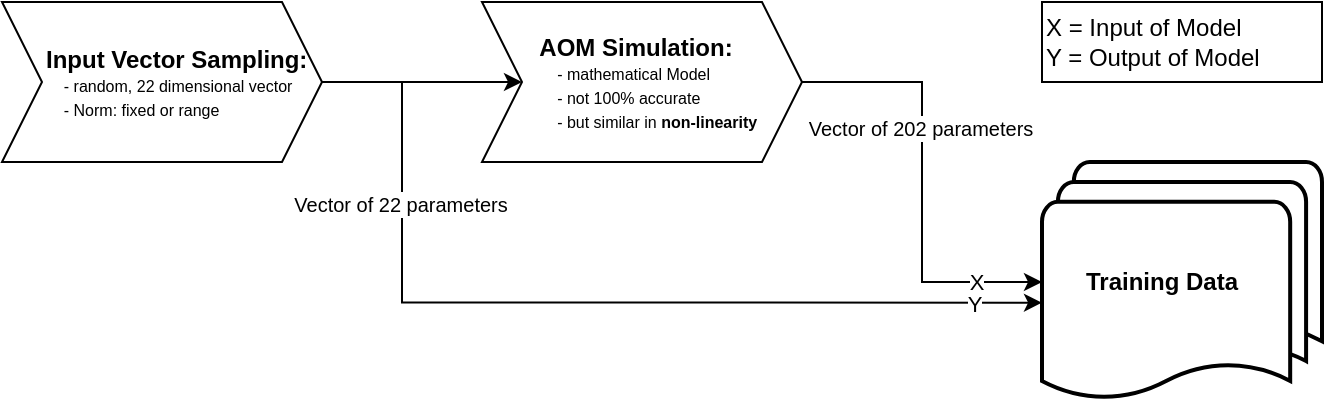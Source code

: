 <mxfile version="27.1.6">
  <diagram name="Seite-1" id="iMJrfqDf3NAn2drU-nZh">
    <mxGraphModel dx="791" dy="432" grid="1" gridSize="10" guides="1" tooltips="1" connect="1" arrows="1" fold="1" page="1" pageScale="1" pageWidth="827" pageHeight="1169" math="0" shadow="0">
      <root>
        <mxCell id="0" />
        <mxCell id="1" parent="0" />
        <mxCell id="UTbR-SrUhBWDzpOneXPT-6" style="edgeStyle=orthogonalEdgeStyle;rounded=0;orthogonalLoop=1;jettySize=auto;html=1;exitX=1;exitY=0.5;exitDx=0;exitDy=0;entryX=0;entryY=0.5;entryDx=0;entryDy=0;" parent="1" source="UTbR-SrUhBWDzpOneXPT-1" target="UTbR-SrUhBWDzpOneXPT-5" edge="1">
          <mxGeometry relative="1" as="geometry" />
        </mxCell>
        <mxCell id="UTbR-SrUhBWDzpOneXPT-1" value="&lt;div style=&quot;line-height: 100%;&quot;&gt;&lt;b&gt;&amp;nbsp; &amp;nbsp; &amp;nbsp; Input Vector Sampling:&lt;/b&gt;&lt;div&gt;&lt;font style=&quot;font-size: 8px; line-height: 100%;&quot;&gt;&lt;span style=&quot;white-space: pre;&quot;&gt;&#x9;&amp;nbsp;&lt;/span&gt;&amp;nbsp; &amp;nbsp; -&amp;nbsp;random, 22 dimensional vector&lt;/font&gt;&lt;br&gt;&lt;/div&gt;&lt;div&gt;&lt;font style=&quot;font-size: 8px; line-height: 100%;&quot;&gt;&lt;span style=&quot;white-space: pre;&quot;&gt;&#x9;&lt;/span&gt;&amp;nbsp; &amp;nbsp; &amp;nbsp;- Norm: fixed or range&lt;/font&gt;&lt;/div&gt;&lt;/div&gt;" style="shape=step;perimeter=stepPerimeter;whiteSpace=wrap;html=1;fixedSize=1;size=20;align=left;" parent="1" vertex="1">
          <mxGeometry x="160" y="120" width="160" height="80" as="geometry" />
        </mxCell>
        <mxCell id="UTbR-SrUhBWDzpOneXPT-13" style="edgeStyle=orthogonalEdgeStyle;rounded=0;orthogonalLoop=1;jettySize=auto;html=1;exitX=1;exitY=0.5;exitDx=0;exitDy=0;" parent="1" source="UTbR-SrUhBWDzpOneXPT-5" target="UTbR-SrUhBWDzpOneXPT-8" edge="1">
          <mxGeometry relative="1" as="geometry" />
        </mxCell>
        <mxCell id="UTbR-SrUhBWDzpOneXPT-16" value="X" style="edgeLabel;html=1;align=center;verticalAlign=middle;resizable=0;points=[];" parent="UTbR-SrUhBWDzpOneXPT-13" vertex="1" connectable="0">
          <mxGeometry x="0.699" relative="1" as="geometry">
            <mxPoint as="offset" />
          </mxGeometry>
        </mxCell>
        <mxCell id="UTbR-SrUhBWDzpOneXPT-19" value="&lt;font style=&quot;font-size: 10px;&quot;&gt;Vector of 202 parameters&lt;/font&gt;" style="edgeLabel;html=1;align=center;verticalAlign=middle;resizable=0;points=[];" parent="UTbR-SrUhBWDzpOneXPT-13" vertex="1" connectable="0">
          <mxGeometry x="-0.252" y="-1" relative="1" as="geometry">
            <mxPoint as="offset" />
          </mxGeometry>
        </mxCell>
        <mxCell id="UTbR-SrUhBWDzpOneXPT-5" value="&lt;div style=&quot;line-height: 100%;&quot;&gt;&lt;b&gt;&lt;span style=&quot;white-space: pre;&quot;&gt;&#x9;&lt;/span&gt;AOM Simulation:&lt;/b&gt;&lt;div&gt;&lt;font style=&quot;font-size: 8px; line-height: 100%;&quot;&gt;&lt;span style=&quot;white-space: pre;&quot;&gt;&#x9;&lt;span style=&quot;white-space: pre;&quot;&gt;&#x9;&lt;/span&gt;&lt;/span&gt;- mathematical Model&lt;/font&gt;&lt;br&gt;&lt;/div&gt;&lt;div&gt;&lt;font style=&quot;font-size: 8px; line-height: 100%;&quot;&gt;&lt;span style=&quot;white-space: pre;&quot;&gt;&#x9;&lt;/span&gt;&lt;span style=&quot;white-space: pre;&quot;&gt;&#x9;&lt;/span&gt;- not 100% accurate&lt;br&gt;&lt;/font&gt;&lt;/div&gt;&lt;div&gt;&lt;font style=&quot;font-size: 8px; line-height: 100%;&quot;&gt;&lt;span style=&quot;white-space: pre;&quot;&gt;&#x9;&lt;/span&gt;&lt;span style=&quot;white-space: pre;&quot;&gt;&#x9;&lt;/span&gt;- but similar in &lt;b&gt;non-linearity&lt;/b&gt;&lt;/font&gt;&lt;/div&gt;&lt;/div&gt;" style="shape=step;perimeter=stepPerimeter;whiteSpace=wrap;html=1;fixedSize=1;size=20;align=left;" parent="1" vertex="1">
          <mxGeometry x="400" y="120" width="160" height="80" as="geometry" />
        </mxCell>
        <mxCell id="UTbR-SrUhBWDzpOneXPT-8" value="&lt;b&gt;Training Data&amp;nbsp; &amp;nbsp; &amp;nbsp;&amp;nbsp;&lt;/b&gt;" style="strokeWidth=2;html=1;shape=mxgraph.flowchart.multi-document;whiteSpace=wrap;align=center;" parent="1" vertex="1">
          <mxGeometry x="680" y="200" width="140" height="120" as="geometry" />
        </mxCell>
        <mxCell id="UTbR-SrUhBWDzpOneXPT-12" style="edgeStyle=orthogonalEdgeStyle;rounded=0;orthogonalLoop=1;jettySize=auto;html=1;exitX=1;exitY=0.5;exitDx=0;exitDy=0;entryX=0;entryY=0.586;entryDx=0;entryDy=0;entryPerimeter=0;" parent="1" source="UTbR-SrUhBWDzpOneXPT-1" target="UTbR-SrUhBWDzpOneXPT-8" edge="1">
          <mxGeometry relative="1" as="geometry">
            <Array as="points">
              <mxPoint x="360" y="160" />
              <mxPoint x="360" y="270" />
            </Array>
          </mxGeometry>
        </mxCell>
        <mxCell id="UTbR-SrUhBWDzpOneXPT-17" value="Y" style="edgeLabel;html=1;align=center;verticalAlign=middle;resizable=0;points=[];" parent="UTbR-SrUhBWDzpOneXPT-12" vertex="1" connectable="0">
          <mxGeometry x="0.857" relative="1" as="geometry">
            <mxPoint as="offset" />
          </mxGeometry>
        </mxCell>
        <mxCell id="UTbR-SrUhBWDzpOneXPT-18" value="&lt;font style=&quot;font-size: 10px;&quot;&gt;Vector of 22 parameters&lt;/font&gt;" style="edgeLabel;html=1;align=center;verticalAlign=middle;resizable=0;points=[];" parent="UTbR-SrUhBWDzpOneXPT-12" vertex="1" connectable="0">
          <mxGeometry x="-0.531" y="-1" relative="1" as="geometry">
            <mxPoint y="-10" as="offset" />
          </mxGeometry>
        </mxCell>
        <mxCell id="UTbR-SrUhBWDzpOneXPT-20" value="X = Input of Model&lt;br&gt;Y = Output of Model&amp;nbsp; &amp;nbsp;" style="text;html=1;align=left;verticalAlign=middle;resizable=0;points=[];autosize=1;strokeColor=default;fillColor=none;" parent="1" vertex="1">
          <mxGeometry x="680" y="120" width="140" height="40" as="geometry" />
        </mxCell>
      </root>
    </mxGraphModel>
  </diagram>
</mxfile>
